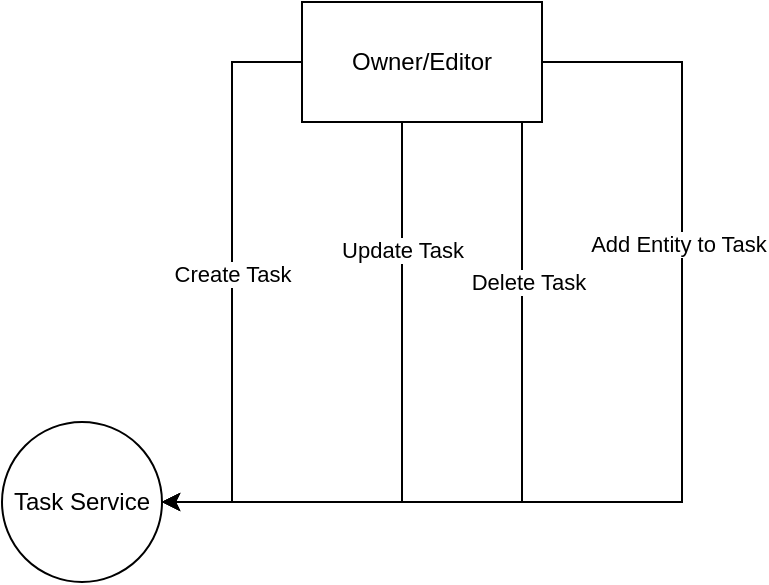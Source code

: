 <mxfile version="21.3.2" type="github">
  <diagram name="Page-1" id="ZSuanhP7EGacNlxVEqk-">
    <mxGraphModel dx="1195" dy="696" grid="1" gridSize="10" guides="1" tooltips="1" connect="1" arrows="1" fold="1" page="1" pageScale="1" pageWidth="827" pageHeight="1169" math="0" shadow="0">
      <root>
        <mxCell id="0" />
        <mxCell id="1" parent="0" />
        <mxCell id="kz1hOUOnRDqdGuqnlTBT-1" value="Task Service" style="ellipse;whiteSpace=wrap;html=1;aspect=fixed;" vertex="1" parent="1">
          <mxGeometry x="370" y="390" width="80" height="80" as="geometry" />
        </mxCell>
        <mxCell id="kz1hOUOnRDqdGuqnlTBT-3" style="edgeStyle=orthogonalEdgeStyle;rounded=0;orthogonalLoop=1;jettySize=auto;html=1;entryX=1;entryY=0.5;entryDx=0;entryDy=0;" edge="1" parent="1" source="kz1hOUOnRDqdGuqnlTBT-2" target="kz1hOUOnRDqdGuqnlTBT-1">
          <mxGeometry relative="1" as="geometry" />
        </mxCell>
        <mxCell id="kz1hOUOnRDqdGuqnlTBT-4" value="Create Task" style="edgeLabel;html=1;align=center;verticalAlign=middle;resizable=0;points=[];" vertex="1" connectable="0" parent="kz1hOUOnRDqdGuqnlTBT-3">
          <mxGeometry x="-0.031" relative="1" as="geometry">
            <mxPoint as="offset" />
          </mxGeometry>
        </mxCell>
        <mxCell id="kz1hOUOnRDqdGuqnlTBT-5" style="edgeStyle=orthogonalEdgeStyle;rounded=0;orthogonalLoop=1;jettySize=auto;html=1;entryX=1;entryY=0.5;entryDx=0;entryDy=0;exitX=0.25;exitY=1;exitDx=0;exitDy=0;" edge="1" parent="1" source="kz1hOUOnRDqdGuqnlTBT-2" target="kz1hOUOnRDqdGuqnlTBT-1">
          <mxGeometry relative="1" as="geometry">
            <Array as="points">
              <mxPoint x="570" y="430" />
            </Array>
          </mxGeometry>
        </mxCell>
        <mxCell id="kz1hOUOnRDqdGuqnlTBT-6" value="Update Task" style="edgeLabel;html=1;align=center;verticalAlign=middle;resizable=0;points=[];" vertex="1" connectable="0" parent="kz1hOUOnRDqdGuqnlTBT-5">
          <mxGeometry x="-0.687" relative="1" as="geometry">
            <mxPoint y="32" as="offset" />
          </mxGeometry>
        </mxCell>
        <mxCell id="kz1hOUOnRDqdGuqnlTBT-7" style="edgeStyle=orthogonalEdgeStyle;rounded=0;orthogonalLoop=1;jettySize=auto;html=1;entryX=1;entryY=0.5;entryDx=0;entryDy=0;" edge="1" parent="1" source="kz1hOUOnRDqdGuqnlTBT-2" target="kz1hOUOnRDqdGuqnlTBT-1">
          <mxGeometry relative="1" as="geometry">
            <Array as="points">
              <mxPoint x="630" y="430" />
            </Array>
          </mxGeometry>
        </mxCell>
        <mxCell id="kz1hOUOnRDqdGuqnlTBT-8" value="Delete Task" style="edgeLabel;html=1;align=center;verticalAlign=middle;resizable=0;points=[];" vertex="1" connectable="0" parent="kz1hOUOnRDqdGuqnlTBT-7">
          <mxGeometry x="-0.569" y="3" relative="1" as="geometry">
            <mxPoint as="offset" />
          </mxGeometry>
        </mxCell>
        <mxCell id="kz1hOUOnRDqdGuqnlTBT-9" style="edgeStyle=orthogonalEdgeStyle;rounded=0;orthogonalLoop=1;jettySize=auto;html=1;entryX=1;entryY=0.5;entryDx=0;entryDy=0;" edge="1" parent="1" source="kz1hOUOnRDqdGuqnlTBT-2" target="kz1hOUOnRDqdGuqnlTBT-1">
          <mxGeometry relative="1" as="geometry">
            <Array as="points">
              <mxPoint x="710" y="210" />
              <mxPoint x="710" y="430" />
            </Array>
          </mxGeometry>
        </mxCell>
        <mxCell id="kz1hOUOnRDqdGuqnlTBT-10" value="Add Entity to Task" style="edgeLabel;html=1;align=center;verticalAlign=middle;resizable=0;points=[];" vertex="1" connectable="0" parent="kz1hOUOnRDqdGuqnlTBT-9">
          <mxGeometry x="-0.416" y="-2" relative="1" as="geometry">
            <mxPoint as="offset" />
          </mxGeometry>
        </mxCell>
        <mxCell id="kz1hOUOnRDqdGuqnlTBT-2" value="Owner/Editor" style="rounded=0;whiteSpace=wrap;html=1;" vertex="1" parent="1">
          <mxGeometry x="520" y="180" width="120" height="60" as="geometry" />
        </mxCell>
      </root>
    </mxGraphModel>
  </diagram>
</mxfile>
